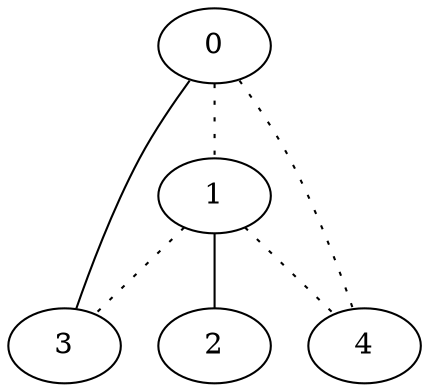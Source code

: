 graph {
a0[label=0];
a1[label=1];
a2[label=2];
a3[label=3];
a4[label=4];
a0 -- a1 [style=dotted];
a0 -- a3;
a0 -- a4 [style=dotted];
a1 -- a2;
a1 -- a3 [style=dotted];
a1 -- a4 [style=dotted];
}
